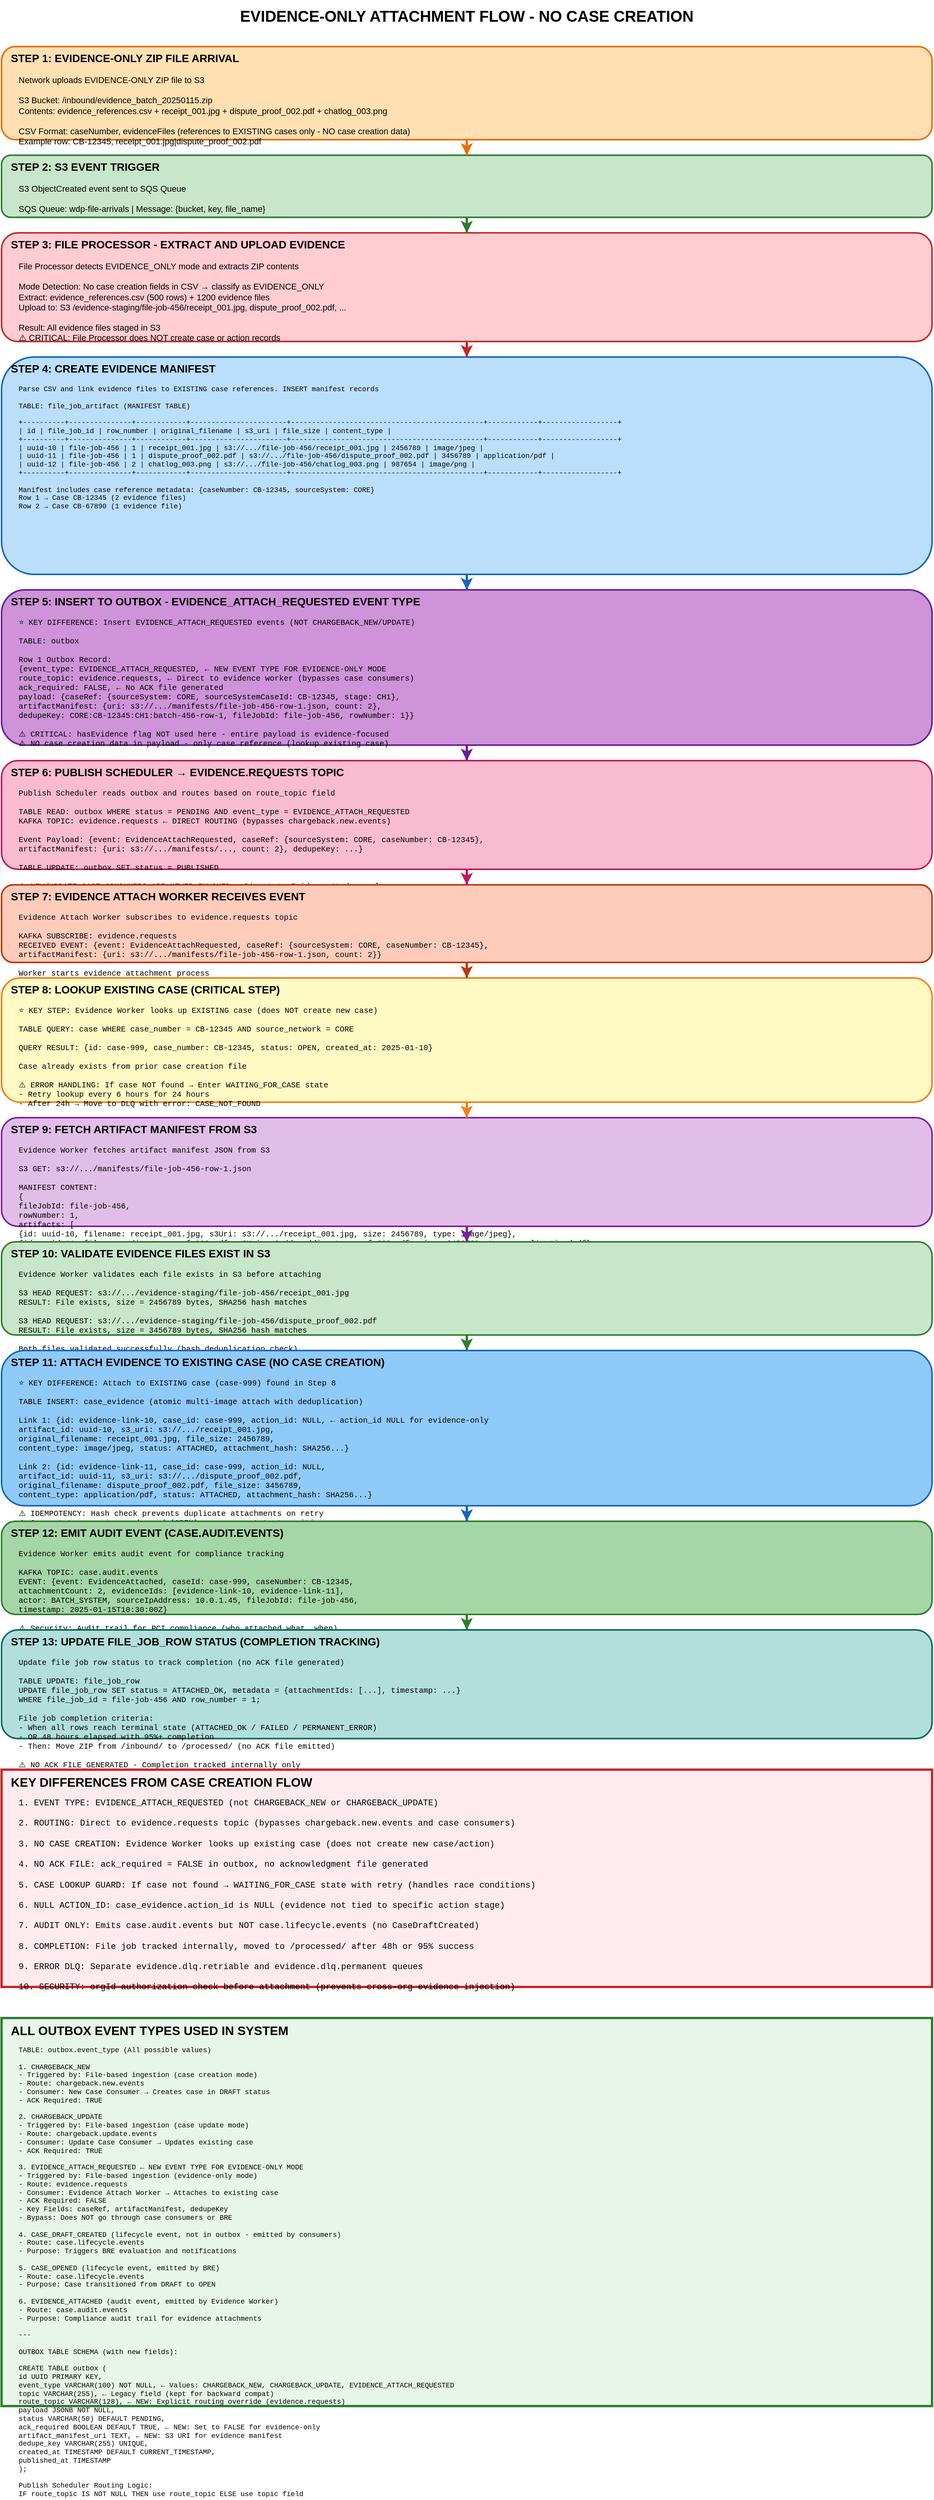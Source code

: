 <?xml version="1.0" encoding="UTF-8"?>
<mxfile>
  <diagram id="evidence-only-flow" name="Evidence-Only Data Flow">
    <mxGraphModel dx="1434" dy="844" grid="1" gridSize="10" guides="1" tooltips="1" connect="1" arrows="1" fold="1" page="1" pageScale="1" pageWidth="1400" pageHeight="3200">
      <root>
        <mxCell id="0"/>
        <mxCell id="1" parent="0"/>
        
        <!-- TITLE -->
        <mxCell id="title" value="EVIDENCE-ONLY ATTACHMENT FLOW - NO CASE CREATION" style="text;html=1;strokeColor=none;fillColor=none;align=center;verticalAlign=middle;whiteSpace=wrap;fontSize=20;fontStyle=1;" vertex="1" parent="1">
          <mxGeometry x="100" y="20" width="1200" height="40" as="geometry"/>
        </mxCell>

        <!-- STEP 1: ZIP ARRIVAL -->
        <mxCell id="step1-box" value="STEP 1: EVIDENCE-ONLY ZIP FILE ARRIVAL" style="rounded=1;whiteSpace=wrap;html=1;fillColor=#ffe0b2;strokeColor=#ef6c00;fontSize=14;fontStyle=1;align=left;verticalAlign=top;spacingLeft=10;strokeWidth=2;" vertex="1" parent="1">
          <mxGeometry x="100" y="80" width="1200" height="120" as="geometry"/>
        </mxCell>
        <mxCell id="step1-detail" value="Network uploads EVIDENCE-ONLY ZIP file to S3&#xa;&#xa;S3 Bucket: /inbound/evidence_batch_20250115.zip&#xa;Contents: evidence_references.csv + receipt_001.jpg + dispute_proof_002.pdf + chatlog_003.png&#xa;&#xa;CSV Format: caseNumber, evidenceFiles (references to EXISTING cases only - NO case creation data)&#xa;Example row: CB-12345, receipt_001.jpg|dispute_proof_002.pdf" style="text;html=1;strokeColor=none;fillColor=none;align=left;verticalAlign=top;whiteSpace=wrap;fontSize=11;spacingLeft=10;" vertex="1" parent="1">
          <mxGeometry x="110" y="110" width="1180" height="80" as="geometry"/>
        </mxCell>

        <!-- STEP 2: S3 TRIGGER -->
        <mxCell id="step2-box" value="STEP 2: S3 EVENT TRIGGER" style="rounded=1;whiteSpace=wrap;html=1;fillColor=#c8e6c9;strokeColor=#2e7d32;fontSize=14;fontStyle=1;align=left;verticalAlign=top;spacingLeft=10;strokeWidth=2;" vertex="1" parent="1">
          <mxGeometry x="100" y="220" width="1200" height="80" as="geometry"/>
        </mxCell>
        <mxCell id="step2-detail" value="S3 ObjectCreated event sent to SQS Queue&#xa;&#xa;SQS Queue: wdp-file-arrivals | Message: {bucket, key, file_name}" style="text;html=1;strokeColor=none;fillColor=none;align=left;verticalAlign=top;whiteSpace=wrap;fontSize=11;spacingLeft=10;" vertex="1" parent="1">
          <mxGeometry x="110" y="250" width="1180" height="40" as="geometry"/>
        </mxCell>

        <!-- STEP 3: FILE PROCESSOR EXTRACTION -->
        <mxCell id="step3-box" value="STEP 3: FILE PROCESSOR - EXTRACT AND UPLOAD EVIDENCE" style="rounded=1;whiteSpace=wrap;html=1;fillColor=#ffcdd2;strokeColor=#c62828;fontSize=14;fontStyle=1;align=left;verticalAlign=top;spacingLeft=10;strokeWidth=2;" vertex="1" parent="1">
          <mxGeometry x="100" y="320" width="1200" height="140" as="geometry"/>
        </mxCell>
        <mxCell id="step3-detail" value="File Processor detects EVIDENCE_ONLY mode and extracts ZIP contents&#xa;&#xa;Mode Detection: No case creation fields in CSV → classify as EVIDENCE_ONLY&#xa;Extract: evidence_references.csv (500 rows) + 1200 evidence files&#xa;Upload to: S3 /evidence-staging/file-job-456/receipt_001.jpg, dispute_proof_002.pdf, ...&#xa;&#xa;Result: All evidence files staged in S3&#xa;⚠️ CRITICAL: File Processor does NOT create case or action records" style="text;html=1;strokeColor=none;fillColor=none;align=left;verticalAlign=top;whiteSpace=wrap;fontSize=11;spacingLeft=10;" vertex="1" parent="1">
          <mxGeometry x="110" y="350" width="1180" height="100" as="geometry"/>
        </mxCell>

        <!-- STEP 4: CREATE MANIFEST -->
        <mxCell id="step4-box" value="STEP 4: CREATE EVIDENCE MANIFEST" style="rounded=1;whiteSpace=wrap;html=1;fillColor=#bbdefb;strokeColor=#1565c0;fontSize=14;fontStyle=1;align=left;verticalAlign=top;spacingLeft=10;strokeWidth=2;" vertex="1" parent="1">
          <mxGeometry x="100" y="480" width="1200" height="280" as="geometry"/>
        </mxCell>
        <mxCell id="step4-detail" value="Parse CSV and link evidence files to EXISTING case references. INSERT manifest records&#xa;&#xa;TABLE: file_job_artifact (MANIFEST TABLE)&#xa;&#xa;+----------+---------------+------------+-----------------------+----------------------------------------------+------------+------------------+&#xa;| id       | file_job_id   | row_number | original_filename     | s3_uri                                       | file_size  | content_type     |&#xa;+----------+---------------+------------+-----------------------+----------------------------------------------+------------+------------------+&#xa;| uuid-10  | file-job-456  | 1          | receipt_001.jpg       | s3://.../file-job-456/receipt_001.jpg        | 2456789    | image/jpeg       |&#xa;| uuid-11  | file-job-456  | 1          | dispute_proof_002.pdf | s3://.../file-job-456/dispute_proof_002.pdf  | 3456789    | application/pdf  |&#xa;| uuid-12  | file-job-456  | 2          | chatlog_003.png       | s3://.../file-job-456/chatlog_003.png        | 987654     | image/png        |&#xa;+----------+---------------+------------+-----------------------+----------------------------------------------+------------+------------------+&#xa;&#xa;Manifest includes case reference metadata: {caseNumber: CB-12345, sourceSystem: CORE}&#xa;Row 1 → Case CB-12345 (2 evidence files)&#xa;Row 2 → Case CB-67890 (1 evidence file)" style="text;html=1;strokeColor=none;fillColor=none;align=left;verticalAlign=top;whiteSpace=wrap;fontSize=9;spacingLeft=10;fontFamily=Courier New;" vertex="1" parent="1">
          <mxGeometry x="110" y="510" width="1180" height="240" as="geometry"/>
        </mxCell>

        <!-- STEP 5: INSERT OUTBOX WITH EVIDENCE_ATTACH_REQUESTED -->
        <mxCell id="step5-box" value="STEP 5: INSERT TO OUTBOX - EVIDENCE_ATTACH_REQUESTED EVENT TYPE" style="rounded=1;whiteSpace=wrap;html=1;fillColor=#ce93d8;strokeColor=#6a1b9a;fontSize=14;fontStyle=1;align=left;verticalAlign=top;spacingLeft=10;strokeWidth=2;" vertex="1" parent="1">
          <mxGeometry x="100" y="780" width="1200" height="200" as="geometry"/>
        </mxCell>
        <mxCell id="step5-detail" value="⭐ KEY DIFFERENCE: Insert EVIDENCE_ATTACH_REQUESTED events (NOT CHARGEBACK_NEW/UPDATE)&#xa;&#xa;TABLE: outbox&#xa;&#xa;Row 1 Outbox Record:&#xa;{event_type: EVIDENCE_ATTACH_REQUESTED,  ← NEW EVENT TYPE FOR EVIDENCE-ONLY MODE&#xa; route_topic: evidence.requests,           ← Direct to evidence worker (bypasses case consumers)&#xa; ack_required: FALSE,                      ← No ACK file generated&#xa; payload: {caseRef: {sourceSystem: CORE, sourceSystemCaseId: CB-12345, stage: CH1},&#xa;           artifactManifest: {uri: s3://.../manifests/file-job-456-row-1.json, count: 2},&#xa;           dedupeKey: CORE:CB-12345:CH1:batch-456-row-1, fileJobId: file-job-456, rowNumber: 1}}&#xa;&#xa;⚠️ CRITICAL: hasEvidence flag NOT used here - entire payload is evidence-focused&#xa;⚠️ NO case creation data in payload - only case reference (lookup existing case)" style="text;html=1;strokeColor=none;fillColor=none;align=left;verticalAlign=top;whiteSpace=wrap;fontSize=10;spacingLeft=10;fontFamily=Courier New;" vertex="1" parent="1">
          <mxGeometry x="110" y="810" width="1180" height="160" as="geometry"/>
        </mxCell>

        <!-- STEP 6: PUBLISH TO KAFKA -->
        <mxCell id="step6-box" value="STEP 6: PUBLISH SCHEDULER → EVIDENCE.REQUESTS TOPIC" style="rounded=1;whiteSpace=wrap;html=1;fillColor=#f8bbd0;strokeColor=#c2185b;fontSize=14;fontStyle=1;align=left;verticalAlign=top;spacingLeft=10;strokeWidth=2;" vertex="1" parent="1">
          <mxGeometry x="100" y="1000" width="1200" height="140" as="geometry"/>
        </mxCell>
        <mxCell id="step6-detail" value="Publish Scheduler reads outbox and routes based on route_topic field&#xa;&#xa;TABLE READ: outbox WHERE status = PENDING AND event_type = EVIDENCE_ATTACH_REQUESTED&#xa;KAFKA TOPIC: evidence.requests  ← DIRECT ROUTING (bypasses chargeback.new.events)&#xa;&#xa;Event Payload: {event: EvidenceAttachRequested, caseRef: {sourceSystem: CORE, caseNumber: CB-12345},&#xa;                artifactManifest: {uri: s3://.../manifests/..., count: 2}, dedupeKey: ...}&#xa;&#xa;TABLE UPDATE: outbox SET status = PUBLISHED&#xa;&#xa;⚠️ NEW/UPDATE CASE CONSUMERS ARE NEVER INVOKED - Direct to Evidence Worker only" style="text;html=1;strokeColor=none;fillColor=none;align=left;verticalAlign=top;whiteSpace=wrap;fontSize=10;spacingLeft=10;fontFamily=Courier New;" vertex="1" parent="1">
          <mxGeometry x="110" y="1030" width="1180" height="100" as="geometry"/>
        </mxCell>

        <!-- STEP 7: EVIDENCE WORKER RECEIVES -->
        <mxCell id="step7-box" value="STEP 7: EVIDENCE ATTACH WORKER RECEIVES EVENT" style="rounded=1;whiteSpace=wrap;html=1;fillColor=#ffccbc;strokeColor=#bf360c;fontSize=14;fontStyle=1;align=left;verticalAlign=top;spacingLeft=10;strokeWidth=2;" vertex="1" parent="1">
          <mxGeometry x="100" y="1160" width="1200" height="100" as="geometry"/>
        </mxCell>
        <mxCell id="step7-detail" value="Evidence Attach Worker subscribes to evidence.requests topic&#xa;&#xa;KAFKA SUBSCRIBE: evidence.requests&#xa;RECEIVED EVENT: {event: EvidenceAttachRequested, caseRef: {sourceSystem: CORE, caseNumber: CB-12345},&#xa;                 artifactManifest: {uri: s3://.../manifests/file-job-456-row-1.json, count: 2}}&#xa;&#xa;Worker starts evidence attachment process" style="text;html=1;strokeColor=none;fillColor=none;align=left;verticalAlign=top;whiteSpace=wrap;fontSize=10;spacingLeft=10;fontFamily=Courier New;" vertex="1" parent="1">
          <mxGeometry x="110" y="1190" width="1180" height="60" as="geometry"/>
        </mxCell>

        <!-- STEP 8: LOOKUP EXISTING CASE -->
        <mxCell id="step8-box" value="STEP 8: LOOKUP EXISTING CASE (CRITICAL STEP)" style="rounded=1;whiteSpace=wrap;html=1;fillColor=#fff9c4;strokeColor=#f57f17;fontSize=14;fontStyle=1;align=left;verticalAlign=top;spacingLeft=10;strokeWidth=2;" vertex="1" parent="1">
          <mxGeometry x="100" y="1280" width="1200" height="160" as="geometry"/>
        </mxCell>
        <mxCell id="step8-detail" value="⭐ KEY STEP: Evidence Worker looks up EXISTING case (does NOT create new case)&#xa;&#xa;TABLE QUERY: case WHERE case_number = CB-12345 AND source_network = CORE&#xa;&#xa;QUERY RESULT: {id: case-999, case_number: CB-12345, status: OPEN, created_at: 2025-01-10}&#xa;&#xa;Case already exists from prior case creation file&#xa;&#xa;⚠️ ERROR HANDLING: If case NOT found → Enter WAITING_FOR_CASE state&#xa;   - Retry lookup every 6 hours for 24 hours&#xa;   - After 24h → Move to DLQ with error: CASE_NOT_FOUND&#xa;&#xa;⚠️ AUTHORIZATION CHECK: Verify orgId from event matches case.org_id (prevent cross-org attach)" style="text;html=1;strokeColor=none;fillColor=none;align=left;verticalAlign=top;whiteSpace=wrap;fontSize=10;spacingLeft=10;fontFamily=Courier New;" vertex="1" parent="1">
          <mxGeometry x="110" y="1310" width="1180" height="120" as="geometry"/>
        </mxCell>

        <!-- STEP 9: FETCH MANIFEST -->
        <mxCell id="step9-box" value="STEP 9: FETCH ARTIFACT MANIFEST FROM S3" style="rounded=1;whiteSpace=wrap;html=1;fillColor=#e1bee7;strokeColor=#7b1fa2;fontSize=14;fontStyle=1;align=left;verticalAlign=top;spacingLeft=10;strokeWidth=2;" vertex="1" parent="1">
          <mxGeometry x="100" y="1460" width="1200" height="140" as="geometry"/>
        </mxCell>
        <mxCell id="step9-detail" value="Evidence Worker fetches artifact manifest JSON from S3&#xa;&#xa;S3 GET: s3://.../manifests/file-job-456-row-1.json&#xa;&#xa;MANIFEST CONTENT:&#xa;{&#xa;  fileJobId: file-job-456,&#xa;  rowNumber: 1,&#xa;  artifacts: [&#xa;    {id: uuid-10, filename: receipt_001.jpg, s3Uri: s3://.../receipt_001.jpg, size: 2456789, type: image/jpeg},&#xa;    {id: uuid-11, filename: dispute_proof_002.pdf, s3Uri: s3://.../dispute_proof_002.pdf, size: 3456789, type: application/pdf}&#xa;  ]&#xa;}" style="text;html=1;strokeColor=none;fillColor=none;align=left;verticalAlign=top;whiteSpace=wrap;fontSize=10;spacingLeft=10;fontFamily=Courier New;" vertex="1" parent="1">
          <mxGeometry x="110" y="1490" width="1180" height="100" as="geometry"/>
        </mxCell>

        <!-- STEP 10: VALIDATE S3 -->
        <mxCell id="step10-box" value="STEP 10: VALIDATE EVIDENCE FILES EXIST IN S3" style="rounded=1;whiteSpace=wrap;html=1;fillColor=#c8e6c9;strokeColor=#2e7d32;fontSize=14;fontStyle=1;align=left;verticalAlign=top;spacingLeft=10;strokeWidth=2;" vertex="1" parent="1">
          <mxGeometry x="100" y="1620" width="1200" height="120" as="geometry"/>
        </mxCell>
        <mxCell id="step10-detail" value="Evidence Worker validates each file exists in S3 before attaching&#xa;&#xa;S3 HEAD REQUEST: s3://.../evidence-staging/file-job-456/receipt_001.jpg&#xa;RESULT: File exists, size = 2456789 bytes, SHA256 hash matches&#xa;&#xa;S3 HEAD REQUEST: s3://.../evidence-staging/file-job-456/dispute_proof_002.pdf&#xa;RESULT: File exists, size = 3456789 bytes, SHA256 hash matches&#xa;&#xa;Both files validated successfully (hash deduplication check)" style="text;html=1;strokeColor=none;fillColor=none;align=left;verticalAlign=top;whiteSpace=wrap;fontSize=10;spacingLeft=10;fontFamily=Courier New;" vertex="1" parent="1">
          <mxGeometry x="110" y="1650" width="1180" height="80" as="geometry"/>
        </mxCell>

        <!-- STEP 11: ATTACH TO EXISTING CASE -->
        <mxCell id="step11-box" value="STEP 11: ATTACH EVIDENCE TO EXISTING CASE (NO CASE CREATION)" style="rounded=1;whiteSpace=wrap;html=1;fillColor=#90caf9;strokeColor=#1565c0;fontSize=14;fontStyle=1;align=left;verticalAlign=top;spacingLeft=10;strokeWidth=2;" vertex="1" parent="1">
          <mxGeometry x="100" y="1760" width="1200" height="200" as="geometry"/>
        </mxCell>
        <mxCell id="step11-detail" value="⭐ KEY DIFFERENCE: Attach to EXISTING case (case-999) found in Step 8&#xa;&#xa;TABLE INSERT: case_evidence (atomic multi-image attach with deduplication)&#xa;&#xa;Link 1: {id: evidence-link-10, case_id: case-999, action_id: NULL,  ← action_id NULL for evidence-only&#xa;         artifact_id: uuid-10, s3_uri: s3://.../receipt_001.jpg,&#xa;         original_filename: receipt_001.jpg, file_size: 2456789,&#xa;         content_type: image/jpeg, status: ATTACHED, attachment_hash: SHA256...}&#xa;&#xa;Link 2: {id: evidence-link-11, case_id: case-999, action_id: NULL,&#xa;         artifact_id: uuid-11, s3_uri: s3://.../dispute_proof_002.pdf,&#xa;         original_filename: dispute_proof_002.pdf, file_size: 3456789,&#xa;         content_type: application/pdf, status: ATTACHED, attachment_hash: SHA256...}&#xa;&#xa;⚠️ IDEMPOTENCY: Hash check prevents duplicate attachments on retry&#xa;⚠️ Case status remains unchanged (OPEN) - no case state transition" style="text;html=1;strokeColor=none;fillColor=none;align=left;verticalAlign=top;whiteSpace=wrap;fontSize=10;spacingLeft=10;fontFamily=Courier New;" vertex="1" parent="1">
          <mxGeometry x="110" y="1790" width="1180" height="160" as="geometry"/>
        </mxCell>

        <!-- STEP 12: EMIT AUDIT EVENT -->
        <mxCell id="step12-box" value="STEP 12: EMIT AUDIT EVENT (CASE.AUDIT.EVENTS)" style="rounded=1;whiteSpace=wrap;html=1;fillColor=#a5d6a7;strokeColor=#2e7d32;fontSize=14;fontStyle=1;align=left;verticalAlign=top;spacingLeft=10;strokeWidth=2;" vertex="1" parent="1">
          <mxGeometry x="100" y="1980" width="1200" height="120" as="geometry"/>
        </mxCell>
        <mxCell id="step12-detail" value="Evidence Worker emits audit event for compliance tracking&#xa;&#xa;KAFKA TOPIC: case.audit.events&#xa;EVENT: {event: EvidenceAttached, caseId: case-999, caseNumber: CB-12345,&#xa;        attachmentCount: 2, evidenceIds: [evidence-link-10, evidence-link-11],&#xa;        actor: BATCH_SYSTEM, sourceIpAddress: 10.0.1.45, fileJobId: file-job-456,&#xa;        timestamp: 2025-01-15T10:30:00Z}&#xa;&#xa;⚠️ Security: Audit trail for PCI compliance (who attached what, when)" style="text;html=1;strokeColor=none;fillColor=none;align=left;verticalAlign=top;whiteSpace=wrap;fontSize=10;spacingLeft=10;fontFamily=Courier New;" vertex="1" parent="1">
          <mxGeometry x="110" y="2010" width="1180" height="80" as="geometry"/>
        </mxCell>

        <!-- STEP 13: UPDATE FILE JOB ROW -->
        <mxCell id="step13-box" value="STEP 13: UPDATE FILE_JOB_ROW STATUS (COMPLETION TRACKING)" style="rounded=1;whiteSpace=wrap;html=1;fillColor=#b2dfdb;strokeColor=#00695c;fontSize=14;fontStyle=1;align=left;verticalAlign=top;spacingLeft=10;strokeWidth=2;" vertex="1" parent="1">
          <mxGeometry x="100" y="2120" width="1200" height="140" as="geometry"/>
        </mxCell>
        <mxCell id="step13-detail" value="Update file job row status to track completion (no ACK file generated)&#xa;&#xa;TABLE UPDATE: file_job_row&#xa;UPDATE file_job_row SET status = ATTACHED_OK, metadata = {attachmentIds: [...], timestamp: ...}&#xa;WHERE file_job_id = file-job-456 AND row_number = 1;&#xa;&#xa;File job completion criteria:&#xa;- When all rows reach terminal state (ATTACHED_OK / FAILED / PERMANENT_ERROR)&#xa;- OR 48 hours elapsed with 95%+ completion&#xa;- Then: Move ZIP from /inbound/ to /processed/ (no ACK file emitted)&#xa;&#xa;⚠️ NO ACK FILE GENERATED - Completion tracked internally only" style="text;html=1;strokeColor=none;fillColor=none;align=left;verticalAlign=top;whiteSpace=wrap;fontSize=10;spacingLeft=10;fontFamily=Courier New;" vertex="1" parent="1">
          <mxGeometry x="110" y="2150" width="1180" height="100" as="geometry"/>
        </mxCell>

        <!-- KEY DIFFERENCES BOX -->
        <mxCell id="diff-box" value="KEY DIFFERENCES FROM CASE CREATION FLOW" style="rounded=0;whiteSpace=wrap;html=1;fillColor=#ffebee;strokeColor=#c62828;fontSize=16;fontStyle=1;align=left;verticalAlign=top;spacingLeft=10;strokeWidth=3;" vertex="1" parent="1">
          <mxGeometry x="100" y="2300" width="1200" height="280" as="geometry"/>
        </mxCell>
        <mxCell id="diff-detail" value="1. EVENT TYPE: EVIDENCE_ATTACH_REQUESTED (not CHARGEBACK_NEW or CHARGEBACK_UPDATE)&#xa;&#xa;2. ROUTING: Direct to evidence.requests topic (bypasses chargeback.new.events and case consumers)&#xa;&#xa;3. NO CASE CREATION: Evidence Worker looks up existing case (does not create new case/action)&#xa;&#xa;4. NO ACK FILE: ack_required = FALSE in outbox, no acknowledgment file generated&#xa;&#xa;5. CASE LOOKUP GUARD: If case not found → WAITING_FOR_CASE state with retry (handles race conditions)&#xa;&#xa;6. NULL ACTION_ID: case_evidence.action_id is NULL (evidence not tied to specific action stage)&#xa;&#xa;7. AUDIT ONLY: Emits case.audit.events but NOT case.lifecycle.events (no CaseDraftCreated)&#xa;&#xa;8. COMPLETION: File job tracked internally, moved to /processed/ after 48h or 95% success&#xa;&#xa;9. ERROR DLQ: Separate evidence.dlq.retriable and evidence.dlq.permanent queues&#xa;&#xa;10. SECURITY: orgId authorization check before attachment (prevents cross-org evidence injection)" style="text;html=1;strokeColor=none;fillColor=none;align=left;verticalAlign=top;whiteSpace=wrap;fontSize=11;spacingLeft=10;fontFamily=Courier New;" vertex="1" parent="1">
          <mxGeometry x="110" y="2330" width="1180" height="240" as="geometry"/>
        </mxCell>

        <!-- OUTBOX EVENT TYPES SUMMARY -->
        <mxCell id="events-box" value="ALL OUTBOX EVENT TYPES USED IN SYSTEM" style="rounded=0;whiteSpace=wrap;html=1;fillColor=#e8f5e9;strokeColor=#2e7d32;fontSize=16;fontStyle=1;align=left;verticalAlign=top;spacingLeft=10;strokeWidth=3;" vertex="1" parent="1">
          <mxGeometry x="100" y="2620" width="1200" height="500" as="geometry"/>
        </mxCell>
        <mxCell id="events-detail" value="TABLE: outbox.event_type (All possible values)&#xa;&#xa;1. CHARGEBACK_NEW&#xa;   - Triggered by: File-based ingestion (case creation mode)&#xa;   - Route: chargeback.new.events&#xa;   - Consumer: New Case Consumer → Creates case in DRAFT status&#xa;   - ACK Required: TRUE&#xa;&#xa;2. CHARGEBACK_UPDATE&#xa;   - Triggered by: File-based ingestion (case update mode)&#xa;   - Route: chargeback.update.events&#xa;   - Consumer: Update Case Consumer → Updates existing case&#xa;   - ACK Required: TRUE&#xa;&#xa;3. EVIDENCE_ATTACH_REQUESTED  ← NEW EVENT TYPE FOR EVIDENCE-ONLY MODE&#xa;   - Triggered by: File-based ingestion (evidence-only mode)&#xa;   - Route: evidence.requests&#xa;   - Consumer: Evidence Attach Worker → Attaches to existing case&#xa;   - ACK Required: FALSE&#xa;   - Key Fields: caseRef, artifactManifest, dedupeKey&#xa;   - Bypass: Does NOT go through case consumers or BRE&#xa;&#xa;4. CASE_DRAFT_CREATED (lifecycle event, not in outbox - emitted by consumers)&#xa;   - Route: case.lifecycle.events&#xa;   - Purpose: Triggers BRE evaluation and notifications&#xa;&#xa;5. CASE_OPENED (lifecycle event, emitted by BRE)&#xa;   - Route: case.lifecycle.events&#xa;   - Purpose: Case transitioned from DRAFT to OPEN&#xa;&#xa;6. EVIDENCE_ATTACHED (audit event, emitted by Evidence Worker)&#xa;   - Route: case.audit.events&#xa;   - Purpose: Compliance audit trail for evidence attachments&#xa;&#xa;---&#xa;&#xa;OUTBOX TABLE SCHEMA (with new fields):&#xa;&#xa;CREATE TABLE outbox (&#xa;    id                  UUID PRIMARY KEY,&#xa;    event_type          VARCHAR(100) NOT NULL,  ← Values: CHARGEBACK_NEW, CHARGEBACK_UPDATE, EVIDENCE_ATTACH_REQUESTED&#xa;    topic               VARCHAR(255),           ← Legacy field (kept for backward compat)&#xa;    route_topic         VARCHAR(128),           ← NEW: Explicit routing override (evidence.requests)&#xa;    payload             JSONB NOT NULL,&#xa;    status              VARCHAR(50) DEFAULT PENDING,&#xa;    ack_required        BOOLEAN DEFAULT TRUE,   ← NEW: Set to FALSE for evidence-only&#xa;    artifact_manifest_uri TEXT,                 ← NEW: S3 URI for evidence manifest&#xa;    dedupe_key          VARCHAR(255) UNIQUE,&#xa;    created_at          TIMESTAMP DEFAULT CURRENT_TIMESTAMP,&#xa;    published_at        TIMESTAMP&#xa;);&#xa;&#xa;Publish Scheduler Routing Logic:&#xa;IF route_topic IS NOT NULL THEN use route_topic ELSE use topic field" style="text;html=1;strokeColor=none;fillColor=none;align=left;verticalAlign=top;whiteSpace=wrap;fontSize=9;spacingLeft=10;fontFamily=Courier New;" vertex="1" parent="1">
          <mxGeometry x="110" y="2650" width="1180" height="460" as="geometry"/>
        </mxCell>

        <!-- ARROWS -->
        <mxCell id="arr1" style="edgeStyle=orthogonalEdgeStyle;rounded=0;orthogonalLoop=1;jettySize=auto;html=1;strokeWidth=3;strokeColor=#ef6c00;entryX=0.5;entryY=0;" edge="1" parent="1" source="step1-box" target="step2-box">
          <mxGeometry relative="1" as="geometry"/>
        </mxCell>
        <mxCell id="arr2" style="edgeStyle=orthogonalEdgeStyle;rounded=0;orthogonalLoop=1;jettySize=auto;html=1;strokeWidth=3;strokeColor=#2e7d32;entryX=0.5;entryY=0;" edge="1" parent="1" source="step2-box" target="step3-box">
          <mxGeometry relative="1" as="geometry"/>
        </mxCell>
        <mxCell id="arr3" style="edgeStyle=orthogonalEdgeStyle;rounded=0;orthogonalLoop=1;jettySize=auto;html=1;strokeWidth=3;strokeColor=#c62828;entryX=0.5;entryY=0;" edge="1" parent="1" source="step3-box" target="step4-box">
          <mxGeometry relative="1" as="geometry"/>
        </mxCell>
        <mxCell id="arr4" style="edgeStyle=orthogonalEdgeStyle;rounded=0;orthogonalLoop=1;jettySize=auto;html=1;strokeWidth=3;strokeColor=#1565c0;entryX=0.5;entryY=0;" edge="1" parent="1" source="step4-box" target="step5-box">
          <mxGeometry relative="1" as="geometry"/>
        </mxCell>
        <mxCell id="arr5" style="edgeStyle=orthogonalEdgeStyle;rounded=0;orthogonalLoop=1;jettySize=auto;html=1;strokeWidth=3;strokeColor=#6a1b9a;entryX=0.5;entryY=0;" edge="1" parent="1" source="step5-box" target="step6-box">
          <mxGeometry relative="1" as="geometry"/>
        </mxCell>
        <mxCell id="arr6" style="edgeStyle=orthogonalEdgeStyle;rounded=0;orthogonalLoop=1;jettySize=auto;html=1;strokeWidth=3;strokeColor=#c2185b;entryX=0.5;entryY=0;" edge="1" parent="1" source="step6-box" target="step7-box">
          <mxGeometry relative="1" as="geometry"/>
        </mxCell>
        <mxCell id="arr7" style="edgeStyle=orthogonalEdgeStyle;rounded=0;orthogonalLoop=1;jettySize=auto;html=1;strokeWidth=3;strokeColor=#bf360c;entryX=0.5;entryY=0;" edge="1" parent="1" source="step7-box" target="step8-box">
          <mxGeometry relative="1" as="geometry"/>
        </mxCell>
        <mxCell id="arr8" style="edgeStyle=orthogonalEdgeStyle;rounded=0;orthogonalLoop=1;jettySize=auto;html=1;strokeWidth=3;strokeColor=#f57f17;entryX=0.5;entryY=0;" edge="1" parent="1" source="step8-box" target="step9-box">
          <mxGeometry relative="1" as="geometry"/>
        </mxCell>
        <mxCell id="arr9" style="edgeStyle=orthogonalEdgeStyle;rounded=0;orthogonalLoop=1;jettySize=auto;html=1;strokeWidth=3;strokeColor=#7b1fa2;entryX=0.5;entryY=0;" edge="1" parent="1" source="step9-box" target="step10-box">
          <mxGeometry relative="1" as="geometry"/>
        </mxCell>
        <mxCell id="arr10" style="edgeStyle=orthogonalEdgeStyle;rounded=0;orthogonalLoop=1;jettySize=auto;html=1;strokeWidth=3;strokeColor=#2e7d32;entryX=0.5;entryY=0;" edge="1" parent="1" source="step10-box" target="step11-box">
          <mxGeometry relative="1" as="geometry"/>
        </mxCell>
        <mxCell id="arr11" style="edgeStyle=orthogonalEdgeStyle;rounded=0;orthogonalLoop=1;jettySize=auto;html=1;strokeWidth=3;strokeColor=#1565c0;entryX=0.5;entryY=0;" edge="1" parent="1" source="step11-box" target="step12-box">
          <mxGeometry relative="1" as="geometry"/>
        </mxCell>
        <mxCell id="arr12" style="edgeStyle=orthogonalEdgeStyle;rounded=0;orthogonalLoop=1;jettySize=auto;html=1;strokeWidth=3;strokeColor=#2e7d32;entryX=0.5;entryY=0;" edge="1" parent="1" source="step12-box" target="step13-box">
          <mxGeometry relative="1" as="geometry"/>
        </mxCell>

      </root>
    </mxGraphModel>
  </diagram>
</mxfile>